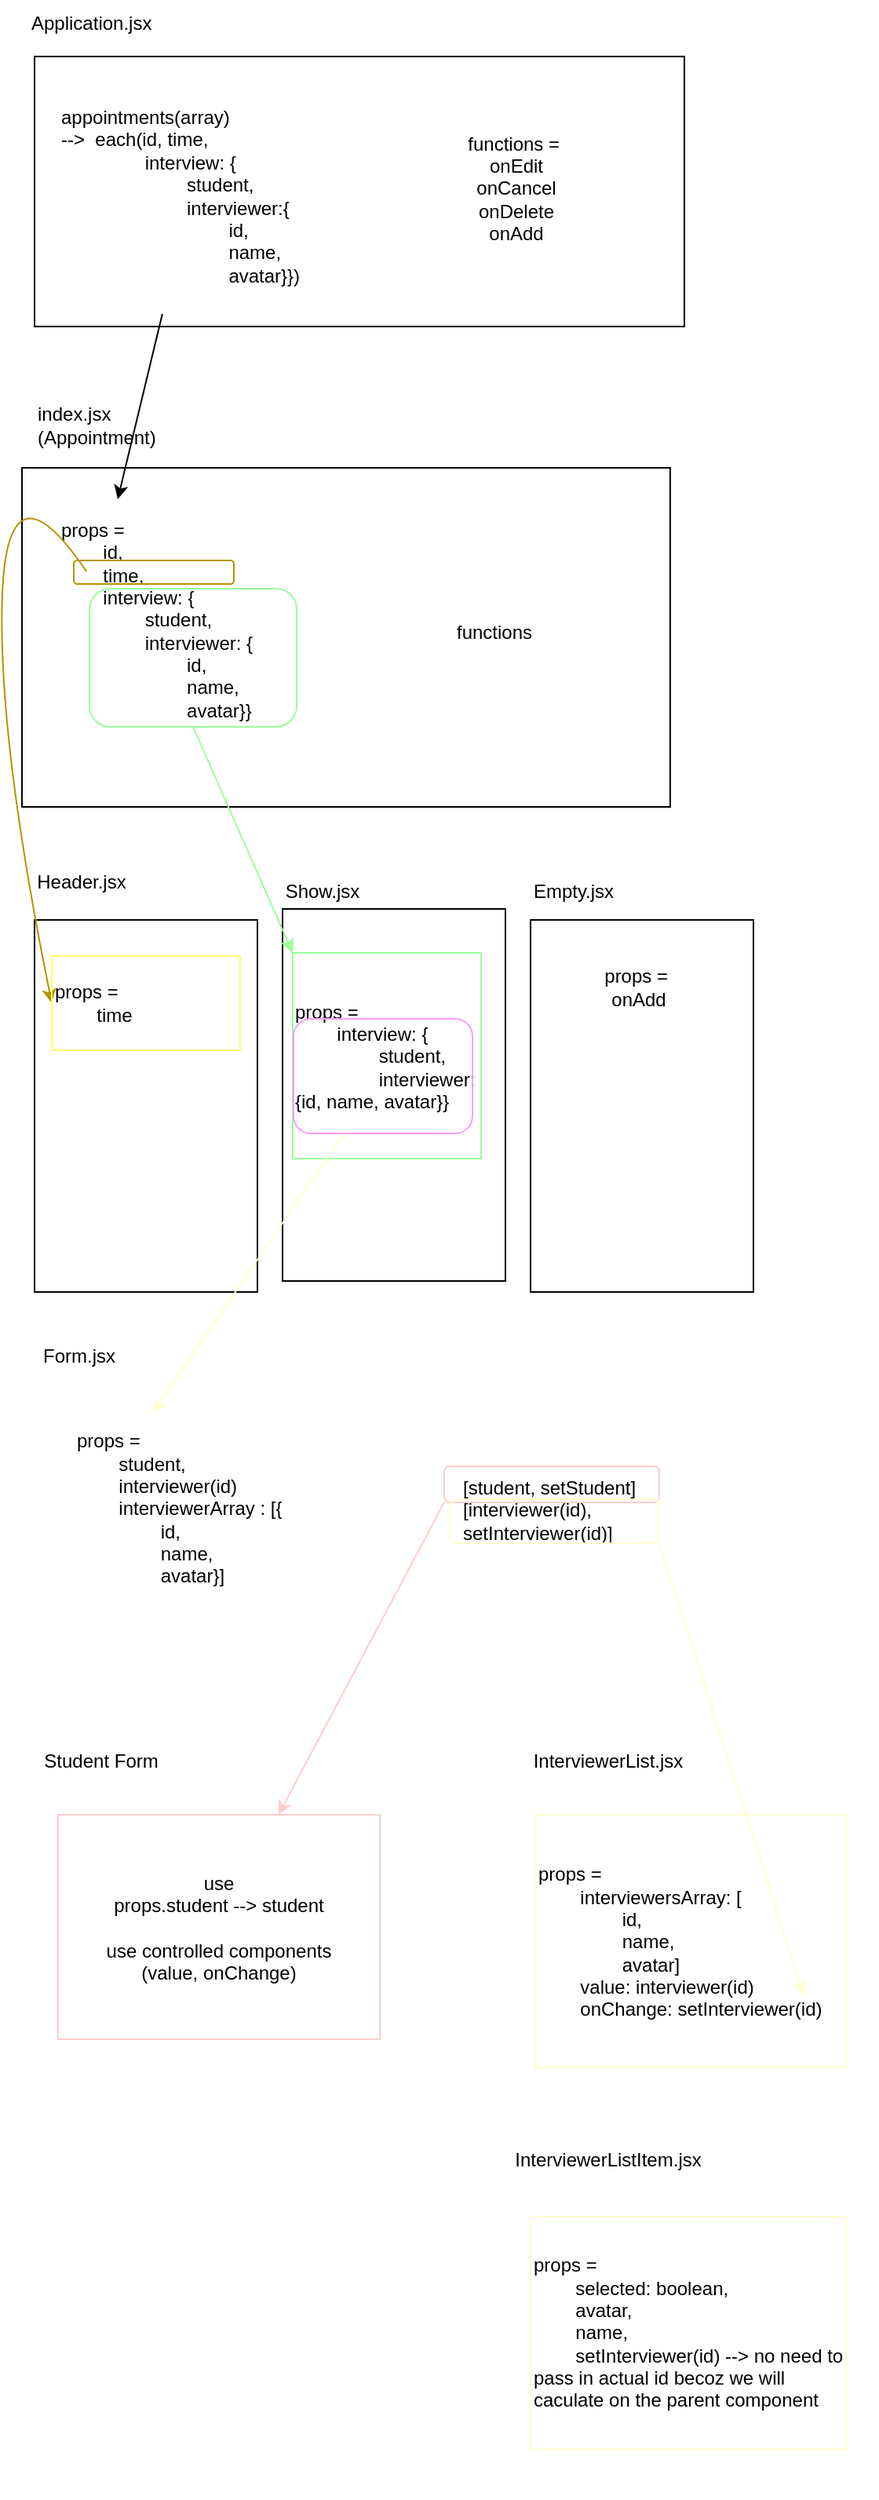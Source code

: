 <mxfile>
    <diagram id="TXkHe6lTQb1j4CiMwA3p" name="Page-1">
        <mxGraphModel dx="533" dy="566" grid="0" gridSize="10" guides="1" tooltips="1" connect="1" arrows="1" fold="1" page="1" pageScale="1" pageWidth="850" pageHeight="1100" math="0" shadow="0">
            <root>
                <mxCell id="0"/>
                <mxCell id="1" parent="0"/>
                <mxCell id="8" value="" style="edgeStyle=none;html=1;entryX=0.25;entryY=0;entryDx=0;entryDy=0;" edge="1" parent="1" source="4" target="9">
                    <mxGeometry relative="1" as="geometry"/>
                </mxCell>
                <mxCell id="2" value="" style="rounded=0;whiteSpace=wrap;html=1;strokeColor=default;fillColor=none;" vertex="1" parent="1">
                    <mxGeometry x="30" y="60" width="414" height="172" as="geometry"/>
                </mxCell>
                <mxCell id="3" value="Application.jsx" style="text;html=1;strokeColor=none;fillColor=none;align=left;verticalAlign=middle;whiteSpace=wrap;rounded=0;" vertex="1" parent="1">
                    <mxGeometry x="26" y="24" width="109" height="30" as="geometry"/>
                </mxCell>
                <mxCell id="4" value="appointments(array)&lt;br&gt;--&amp;gt;&amp;nbsp; each(id, time,&lt;br&gt;&lt;span style=&quot;white-space: pre&quot;&gt;&#9;&lt;/span&gt;&lt;span style=&quot;white-space: pre&quot;&gt;&#9;&lt;/span&gt;interview: {&lt;br&gt;&lt;span style=&quot;white-space: pre&quot;&gt;&#9;&lt;span style=&quot;white-space: pre&quot;&gt;&#9;&lt;/span&gt;&lt;span style=&quot;white-space: pre&quot;&gt;&#9;&lt;/span&gt;&lt;/span&gt;student, &lt;br&gt;&lt;span style=&quot;white-space: pre&quot;&gt;&#9;&lt;/span&gt;&lt;span style=&quot;white-space: pre&quot;&gt;&#9;&lt;/span&gt;&lt;span style=&quot;white-space: pre&quot;&gt;&#9;&lt;/span&gt;interviewer:{&lt;br&gt;&lt;span style=&quot;white-space: pre&quot;&gt;&#9;&lt;/span&gt;&lt;span style=&quot;white-space: pre&quot;&gt;&#9;&lt;/span&gt;&lt;span style=&quot;white-space: pre&quot;&gt;&#9;&lt;/span&gt;&lt;span style=&quot;white-space: pre&quot;&gt;&#9;&lt;/span&gt;id,&lt;br&gt;&lt;span style=&quot;white-space: pre&quot;&gt;&#9;&lt;/span&gt;&lt;span style=&quot;white-space: pre&quot;&gt;&#9;&lt;/span&gt;&lt;span style=&quot;white-space: pre&quot;&gt;&#9;&lt;/span&gt;&lt;span style=&quot;white-space: pre&quot;&gt;&#9;&lt;/span&gt;name,&lt;br&gt;&lt;span style=&quot;white-space: pre&quot;&gt;&#9;&lt;/span&gt;&lt;span style=&quot;white-space: pre&quot;&gt;&#9;&lt;/span&gt;&lt;span style=&quot;white-space: pre&quot;&gt;&#9;&lt;/span&gt;&lt;span style=&quot;white-space: pre&quot;&gt;&#9;&lt;/span&gt;avatar}})" style="text;html=1;strokeColor=none;fillColor=none;align=left;verticalAlign=middle;whiteSpace=wrap;rounded=0;" vertex="1" parent="1">
                    <mxGeometry x="45" y="74" width="169" height="150" as="geometry"/>
                </mxCell>
                <mxCell id="6" value="" style="rounded=0;whiteSpace=wrap;html=1;strokeColor=default;fillColor=none;" vertex="1" parent="1">
                    <mxGeometry x="22" y="322" width="413" height="216" as="geometry"/>
                </mxCell>
                <mxCell id="7" value="index.jsx (Appointment)" style="text;html=1;strokeColor=none;fillColor=none;align=left;verticalAlign=middle;whiteSpace=wrap;rounded=0;" vertex="1" parent="1">
                    <mxGeometry x="30" y="280" width="108" height="30" as="geometry"/>
                </mxCell>
                <mxCell id="9" value="props =&amp;nbsp;&lt;br&gt;&lt;span style=&quot;white-space: pre&quot;&gt;&#9;&lt;/span&gt;id,&lt;br&gt;&lt;span style=&quot;white-space: pre&quot;&gt;&#9;&lt;/span&gt;time,&lt;br&gt;&lt;span style=&quot;white-space: pre&quot;&gt;&#9;&lt;/span&gt;interview: {&lt;br&gt;&lt;span style=&quot;white-space: pre&quot;&gt;&#9;&lt;/span&gt;&lt;span style=&quot;white-space: pre&quot;&gt;&#9;&lt;/span&gt;student,&lt;br&gt;&lt;span style=&quot;white-space: pre&quot;&gt;&#9;&lt;/span&gt;&lt;span style=&quot;white-space: pre&quot;&gt;&#9;&lt;/span&gt;interviewer: {&lt;br&gt;&lt;span style=&quot;white-space: pre&quot;&gt;&#9;&lt;/span&gt;&lt;span style=&quot;white-space: pre&quot;&gt;&#9;&lt;/span&gt;&lt;span style=&quot;white-space: pre&quot;&gt;&#9;&lt;/span&gt;id,&lt;br&gt;&lt;span style=&quot;white-space: pre&quot;&gt;&#9;&lt;/span&gt;&lt;span style=&quot;white-space: pre&quot;&gt;&#9;&lt;/span&gt;&lt;span style=&quot;white-space: pre&quot;&gt;&#9;&lt;/span&gt;name,&lt;br&gt;&lt;span style=&quot;white-space: pre&quot;&gt;&#9;&lt;/span&gt;&lt;span style=&quot;white-space: pre&quot;&gt;&#9;&lt;/span&gt;&lt;span style=&quot;white-space: pre&quot;&gt;&#9;&lt;/span&gt;avatar}}" style="text;html=1;strokeColor=none;fillColor=none;align=left;verticalAlign=middle;whiteSpace=wrap;rounded=0;" vertex="1" parent="1">
                    <mxGeometry x="45" y="342" width="152" height="153" as="geometry"/>
                </mxCell>
                <mxCell id="10" value="" style="rounded=0;whiteSpace=wrap;html=1;strokeColor=default;fillColor=none;" vertex="1" parent="1">
                    <mxGeometry x="30" y="610" width="142" height="237" as="geometry"/>
                </mxCell>
                <mxCell id="11" value="" style="rounded=0;whiteSpace=wrap;html=1;strokeColor=default;fillColor=none;" vertex="1" parent="1">
                    <mxGeometry x="346" y="610" width="142" height="237" as="geometry"/>
                </mxCell>
                <mxCell id="12" value="" style="rounded=0;whiteSpace=wrap;html=1;strokeColor=default;fillColor=none;" vertex="1" parent="1">
                    <mxGeometry x="188" y="603" width="142" height="237" as="geometry"/>
                </mxCell>
                <mxCell id="13" value="Header.jsx" style="text;html=1;strokeColor=none;fillColor=none;align=center;verticalAlign=middle;whiteSpace=wrap;rounded=0;" vertex="1" parent="1">
                    <mxGeometry x="30" y="571" width="60" height="30" as="geometry"/>
                </mxCell>
                <mxCell id="15" value="" style="rounded=1;whiteSpace=wrap;html=1;strokeColor=#B09500;fillColor=none;fontColor=#000000;" vertex="1" parent="1">
                    <mxGeometry x="55" y="381" width="102" height="15" as="geometry"/>
                </mxCell>
                <mxCell id="17" value="" style="curved=1;endArrow=classic;html=1;fillColor=#e3c800;strokeColor=#B09500;entryX=0;entryY=0.5;entryDx=0;entryDy=0;" edge="1" parent="1" target="18">
                    <mxGeometry width="50" height="50" relative="1" as="geometry">
                        <mxPoint x="63" y="388" as="sourcePoint"/>
                        <mxPoint x="13" y="631" as="targetPoint"/>
                        <Array as="points">
                            <mxPoint x="63" y="388"/>
                            <mxPoint x="13" y="314"/>
                            <mxPoint x="6" y="491"/>
                        </Array>
                    </mxGeometry>
                </mxCell>
                <mxCell id="18" value="props =&lt;br&gt;&lt;span style=&quot;white-space: pre&quot;&gt;&#9;&lt;/span&gt;time" style="rounded=0;whiteSpace=wrap;html=1;strokeColor=#FFFF66;fillColor=none;align=left;" vertex="1" parent="1">
                    <mxGeometry x="41" y="633" width="120" height="60" as="geometry"/>
                </mxCell>
                <mxCell id="19" value="" style="rounded=0;whiteSpace=wrap;html=1;strokeColor=#FFFFFF;fillColor=none;" vertex="1" parent="1">
                    <mxGeometry x="32" y="911" width="460" height="154" as="geometry"/>
                </mxCell>
                <mxCell id="20" value="Show.jsx" style="text;html=1;align=center;verticalAlign=middle;resizable=0;points=[];autosize=1;strokeColor=none;fillColor=none;" vertex="1" parent="1">
                    <mxGeometry x="184" y="583" width="58" height="18" as="geometry"/>
                </mxCell>
                <mxCell id="21" value="Empty.jsx" style="text;html=1;align=center;verticalAlign=middle;resizable=0;points=[];autosize=1;strokeColor=none;fillColor=none;" vertex="1" parent="1">
                    <mxGeometry x="342" y="583" width="61" height="18" as="geometry"/>
                </mxCell>
                <mxCell id="22" value="functions =&amp;nbsp;&lt;br&gt;onEdit&lt;br&gt;onCancel&lt;br&gt;onDelete&lt;br&gt;onAdd" style="rounded=0;whiteSpace=wrap;html=1;strokeColor=#FFFFFF;fillColor=none;" vertex="1" parent="1">
                    <mxGeometry x="246" y="74" width="182" height="140" as="geometry"/>
                </mxCell>
                <mxCell id="23" value="" style="rounded=0;whiteSpace=wrap;html=1;strokeColor=#FFFFFF;fillColor=none;" vertex="1" parent="1">
                    <mxGeometry x="32" y="1158" width="236" height="200" as="geometry"/>
                </mxCell>
                <mxCell id="24" value="Form.jsx" style="text;html=1;align=center;verticalAlign=middle;resizable=0;points=[];autosize=1;strokeColor=none;fillColor=none;" vertex="1" parent="1">
                    <mxGeometry x="30" y="879" width="56" height="18" as="geometry"/>
                </mxCell>
                <mxCell id="25" value="functions" style="rounded=0;whiteSpace=wrap;html=1;strokeColor=#FFFFFF;fillColor=none;" vertex="1" parent="1">
                    <mxGeometry x="234" y="345" width="178" height="163" as="geometry"/>
                </mxCell>
                <mxCell id="31" style="edgeStyle=none;html=1;exitX=0.5;exitY=1;exitDx=0;exitDy=0;entryX=0;entryY=0;entryDx=0;entryDy=0;strokeColor=#99FF99;" edge="1" parent="1" source="28" target="29">
                    <mxGeometry relative="1" as="geometry"/>
                </mxCell>
                <mxCell id="28" value="" style="rounded=1;whiteSpace=wrap;html=1;strokeColor=#99FF99;fillColor=none;" vertex="1" parent="1">
                    <mxGeometry x="65" y="399" width="132" height="88" as="geometry"/>
                </mxCell>
                <mxCell id="29" value="&lt;div style=&quot;text-align: left&quot;&gt;&lt;span&gt;props =&amp;nbsp;&lt;/span&gt;&lt;/div&gt;&lt;div style=&quot;text-align: left&quot;&gt;&lt;span&gt;&lt;span style=&quot;white-space: pre&quot;&gt;&#9;&lt;/span&gt;interview: {&lt;/span&gt;&lt;/div&gt;&lt;div style=&quot;text-align: left&quot;&gt;&lt;span&gt;&lt;span style=&quot;white-space: pre&quot;&gt;&#9;&lt;span style=&quot;white-space: pre&quot;&gt;&#9;&lt;/span&gt;&lt;/span&gt;student,&lt;/span&gt;&lt;/div&gt;&lt;div style=&quot;text-align: left&quot;&gt;&lt;span&gt;&lt;span style=&quot;white-space: pre&quot;&gt;&#9;&lt;span style=&quot;white-space: pre&quot;&gt;&#9;&lt;/span&gt;&lt;/span&gt;interviewer: {&lt;/span&gt;&lt;span&gt;id,&amp;nbsp;&lt;/span&gt;&lt;span&gt;name,&amp;nbsp;&lt;/span&gt;&lt;span&gt;avatar}}&lt;/span&gt;&lt;/div&gt;" style="rounded=0;whiteSpace=wrap;html=1;strokeColor=#99FF99;fillColor=none;" vertex="1" parent="1">
                    <mxGeometry x="194.5" y="631" width="120" height="131" as="geometry"/>
                </mxCell>
                <mxCell id="33" value="props =&amp;nbsp;&lt;br&gt;onAdd" style="rounded=0;whiteSpace=wrap;html=1;strokeColor=#FFFFFF;fillColor=none;" vertex="1" parent="1">
                    <mxGeometry x="355" y="623" width="120" height="60" as="geometry"/>
                </mxCell>
                <mxCell id="34" value="" style="rounded=0;whiteSpace=wrap;html=1;strokeColor=#FFFFFF;fillColor=none;" vertex="1" parent="1">
                    <mxGeometry x="330" y="1155" width="236" height="200" as="geometry"/>
                </mxCell>
                <mxCell id="35" value="Student Form" style="text;html=1;align=center;verticalAlign=middle;resizable=0;points=[];autosize=1;strokeColor=none;fillColor=none;" vertex="1" parent="1">
                    <mxGeometry x="30" y="1137" width="83" height="18" as="geometry"/>
                </mxCell>
                <mxCell id="36" value="InterviewerList.jsx" style="text;html=1;align=center;verticalAlign=middle;resizable=0;points=[];autosize=1;strokeColor=none;fillColor=none;" vertex="1" parent="1">
                    <mxGeometry x="342" y="1137" width="105" height="18" as="geometry"/>
                </mxCell>
                <mxCell id="39" value="" style="rounded=0;whiteSpace=wrap;html=1;strokeColor=#FFFFFF;fillColor=none;" vertex="1" parent="1">
                    <mxGeometry x="330" y="1415" width="236" height="200" as="geometry"/>
                </mxCell>
                <mxCell id="40" value="props =&amp;nbsp;&lt;br&gt;&lt;span style=&quot;white-space: pre&quot;&gt;&#9;&lt;/span&gt;student,&lt;br&gt;&lt;span style=&quot;white-space: pre&quot;&gt;&#9;&lt;/span&gt;interviewer(id)&lt;br&gt;&lt;span style=&quot;white-space: pre&quot;&gt;&#9;&lt;/span&gt;interviewerArray : [{&lt;br&gt;&lt;span style=&quot;white-space: pre&quot;&gt;&#9;&lt;/span&gt;&lt;span style=&quot;white-space: pre&quot;&gt;&#9;&lt;/span&gt;id,&lt;br&gt;&lt;span style=&quot;white-space: pre&quot;&gt;&#9;&lt;/span&gt;&lt;span style=&quot;white-space: pre&quot;&gt;&#9;&lt;/span&gt;name,&lt;br&gt;&lt;span style=&quot;white-space: pre&quot;&gt;&#9;&lt;/span&gt;&lt;span style=&quot;white-space: pre&quot;&gt;&#9;&lt;/span&gt;avatar}]" style="rounded=0;whiteSpace=wrap;html=1;strokeColor=#FFFFFF;fillColor=none;align=left;" vertex="1" parent="1">
                    <mxGeometry x="55" y="924" width="201" height="121" as="geometry"/>
                </mxCell>
                <mxCell id="56" style="edgeStyle=none;html=1;entryX=0.25;entryY=0;entryDx=0;entryDy=0;strokeColor=#FFFFCC;" edge="1" parent="1" source="41" target="40">
                    <mxGeometry relative="1" as="geometry"/>
                </mxCell>
                <mxCell id="41" value="" style="rounded=1;whiteSpace=wrap;html=1;strokeColor=#FF99FF;fillColor=none;" vertex="1" parent="1">
                    <mxGeometry x="195" y="673" width="114" height="73" as="geometry"/>
                </mxCell>
                <mxCell id="44" value="[student, setStudent]&lt;br&gt;[interviewer(id), setInterviewer(id)]" style="rounded=0;whiteSpace=wrap;html=1;strokeColor=#FFFFFF;fillColor=none;align=left;" vertex="1" parent="1">
                    <mxGeometry x="301" y="926" width="164" height="119" as="geometry"/>
                </mxCell>
                <mxCell id="46" value="use&lt;br&gt;props.student --&amp;gt; student&lt;br&gt;&lt;br&gt;use controlled components&lt;br&gt;(value, onChange)&lt;br&gt;" style="rounded=0;whiteSpace=wrap;html=1;strokeColor=#FFCCCC;fillColor=none;" vertex="1" parent="1">
                    <mxGeometry x="45" y="1180" width="205" height="143" as="geometry"/>
                </mxCell>
                <mxCell id="48" style="edgeStyle=none;html=1;exitX=0;exitY=1;exitDx=0;exitDy=0;strokeColor=#FFCCCC;" edge="1" parent="1" source="47" target="46">
                    <mxGeometry relative="1" as="geometry"/>
                </mxCell>
                <mxCell id="47" value="" style="rounded=1;whiteSpace=wrap;html=1;strokeColor=#FFCCCC;fillColor=none;" vertex="1" parent="1">
                    <mxGeometry x="291" y="958" width="137" height="23" as="geometry"/>
                </mxCell>
                <mxCell id="49" value="props =&amp;nbsp;&lt;br&gt;&lt;span style=&quot;white-space: pre&quot;&gt;&#9;&lt;/span&gt;interviewersArray: [&lt;br&gt;&lt;span style=&quot;white-space: pre&quot;&gt;&#9;&lt;/span&gt;&lt;span style=&quot;white-space: pre&quot;&gt;&#9;&lt;/span&gt;id,&lt;br&gt;&lt;span style=&quot;white-space: pre&quot;&gt;&#9;&lt;/span&gt;&lt;span style=&quot;white-space: pre&quot;&gt;&#9;&lt;/span&gt;name,&lt;br&gt;&lt;span style=&quot;white-space: pre&quot;&gt;&#9;&lt;/span&gt;&lt;span style=&quot;white-space: pre&quot;&gt;&#9;&lt;/span&gt;avatar]&lt;br&gt;&lt;span style=&quot;white-space: pre&quot;&gt;&#9;&lt;/span&gt;value: interviewer(id)&lt;br&gt;&lt;span style=&quot;white-space: pre&quot;&gt;&#9;&lt;/span&gt;onChange: setInterviewer(id)" style="rounded=0;whiteSpace=wrap;html=1;strokeColor=#FFFFCC;fillColor=none;align=left;" vertex="1" parent="1">
                    <mxGeometry x="349" y="1180" width="198" height="161" as="geometry"/>
                </mxCell>
                <mxCell id="52" style="edgeStyle=none;html=1;exitX=1;exitY=1;exitDx=0;exitDy=0;entryX=0.864;entryY=0.714;entryDx=0;entryDy=0;entryPerimeter=0;strokeColor=#FFFFCC;" edge="1" parent="1" source="51" target="49">
                    <mxGeometry relative="1" as="geometry"/>
                </mxCell>
                <mxCell id="51" value="" style="rounded=1;whiteSpace=wrap;html=1;strokeColor=#FFFFCC;fillColor=none;" vertex="1" parent="1">
                    <mxGeometry x="295" y="979" width="133" height="28" as="geometry"/>
                </mxCell>
                <mxCell id="53" value="props =&amp;nbsp;&lt;br&gt;&lt;span style=&quot;white-space: pre&quot;&gt;&#9;&lt;/span&gt;selected: boolean,&lt;br&gt;&lt;span style=&quot;white-space: pre&quot;&gt;&#9;&lt;/span&gt;avatar,&lt;br&gt;&lt;span style=&quot;white-space: pre&quot;&gt;&#9;&lt;/span&gt;name,&lt;br&gt;&lt;span style=&quot;white-space: pre&quot;&gt;&#9;&lt;/span&gt;setInterviewer(id) --&amp;gt; no need to pass in actual id becoz we will caculate on the parent component" style="rounded=0;whiteSpace=wrap;html=1;strokeColor=#FFFFCC;fillColor=none;align=left;" vertex="1" parent="1">
                    <mxGeometry x="346" y="1436" width="201" height="148" as="geometry"/>
                </mxCell>
                <mxCell id="54" value="InterviewerListItem.jsx" style="text;html=1;align=center;verticalAlign=middle;resizable=0;points=[];autosize=1;strokeColor=none;fillColor=none;" vertex="1" parent="1">
                    <mxGeometry x="330.5" y="1391" width="128" height="18" as="geometry"/>
                </mxCell>
            </root>
        </mxGraphModel>
    </diagram>
</mxfile>